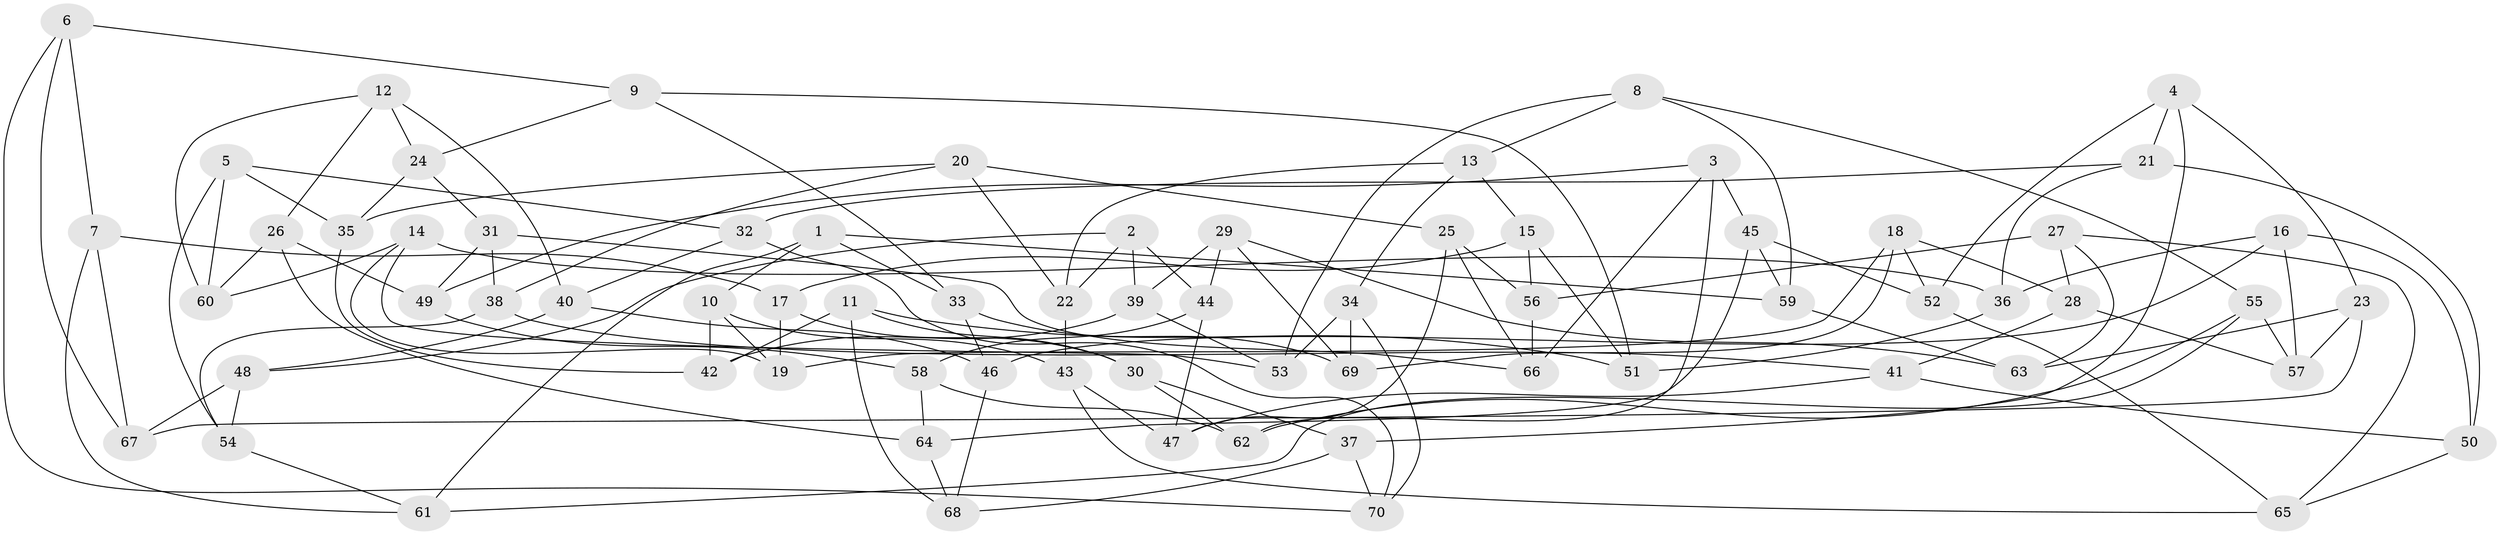 // coarse degree distribution, {7: 0.25, 4: 0.21428571428571427, 6: 0.2857142857142857, 8: 0.07142857142857142, 5: 0.14285714285714285, 3: 0.03571428571428571}
// Generated by graph-tools (version 1.1) at 2025/38/03/04/25 23:38:18]
// undirected, 70 vertices, 140 edges
graph export_dot {
  node [color=gray90,style=filled];
  1;
  2;
  3;
  4;
  5;
  6;
  7;
  8;
  9;
  10;
  11;
  12;
  13;
  14;
  15;
  16;
  17;
  18;
  19;
  20;
  21;
  22;
  23;
  24;
  25;
  26;
  27;
  28;
  29;
  30;
  31;
  32;
  33;
  34;
  35;
  36;
  37;
  38;
  39;
  40;
  41;
  42;
  43;
  44;
  45;
  46;
  47;
  48;
  49;
  50;
  51;
  52;
  53;
  54;
  55;
  56;
  57;
  58;
  59;
  60;
  61;
  62;
  63;
  64;
  65;
  66;
  67;
  68;
  69;
  70;
  1 -- 59;
  1 -- 61;
  1 -- 33;
  1 -- 10;
  2 -- 22;
  2 -- 44;
  2 -- 39;
  2 -- 48;
  3 -- 66;
  3 -- 45;
  3 -- 49;
  3 -- 62;
  4 -- 21;
  4 -- 23;
  4 -- 37;
  4 -- 52;
  5 -- 60;
  5 -- 35;
  5 -- 32;
  5 -- 54;
  6 -- 9;
  6 -- 70;
  6 -- 67;
  6 -- 7;
  7 -- 17;
  7 -- 67;
  7 -- 61;
  8 -- 55;
  8 -- 13;
  8 -- 59;
  8 -- 53;
  9 -- 51;
  9 -- 33;
  9 -- 24;
  10 -- 43;
  10 -- 42;
  10 -- 19;
  11 -- 51;
  11 -- 30;
  11 -- 42;
  11 -- 68;
  12 -- 24;
  12 -- 26;
  12 -- 60;
  12 -- 40;
  13 -- 34;
  13 -- 22;
  13 -- 15;
  14 -- 19;
  14 -- 53;
  14 -- 60;
  14 -- 36;
  15 -- 51;
  15 -- 56;
  15 -- 17;
  16 -- 50;
  16 -- 57;
  16 -- 36;
  16 -- 46;
  17 -- 30;
  17 -- 19;
  18 -- 69;
  18 -- 52;
  18 -- 28;
  18 -- 19;
  20 -- 38;
  20 -- 25;
  20 -- 22;
  20 -- 35;
  21 -- 32;
  21 -- 36;
  21 -- 50;
  22 -- 43;
  23 -- 67;
  23 -- 63;
  23 -- 57;
  24 -- 31;
  24 -- 35;
  25 -- 66;
  25 -- 47;
  25 -- 56;
  26 -- 49;
  26 -- 64;
  26 -- 60;
  27 -- 28;
  27 -- 65;
  27 -- 63;
  27 -- 56;
  28 -- 41;
  28 -- 57;
  29 -- 39;
  29 -- 69;
  29 -- 63;
  29 -- 44;
  30 -- 62;
  30 -- 37;
  31 -- 66;
  31 -- 38;
  31 -- 49;
  32 -- 70;
  32 -- 40;
  33 -- 46;
  33 -- 69;
  34 -- 53;
  34 -- 70;
  34 -- 69;
  35 -- 42;
  36 -- 51;
  37 -- 68;
  37 -- 70;
  38 -- 41;
  38 -- 54;
  39 -- 53;
  39 -- 42;
  40 -- 48;
  40 -- 46;
  41 -- 50;
  41 -- 47;
  43 -- 65;
  43 -- 47;
  44 -- 58;
  44 -- 47;
  45 -- 64;
  45 -- 52;
  45 -- 59;
  46 -- 68;
  48 -- 67;
  48 -- 54;
  49 -- 58;
  50 -- 65;
  52 -- 65;
  54 -- 61;
  55 -- 57;
  55 -- 61;
  55 -- 62;
  56 -- 66;
  58 -- 62;
  58 -- 64;
  59 -- 63;
  64 -- 68;
}
